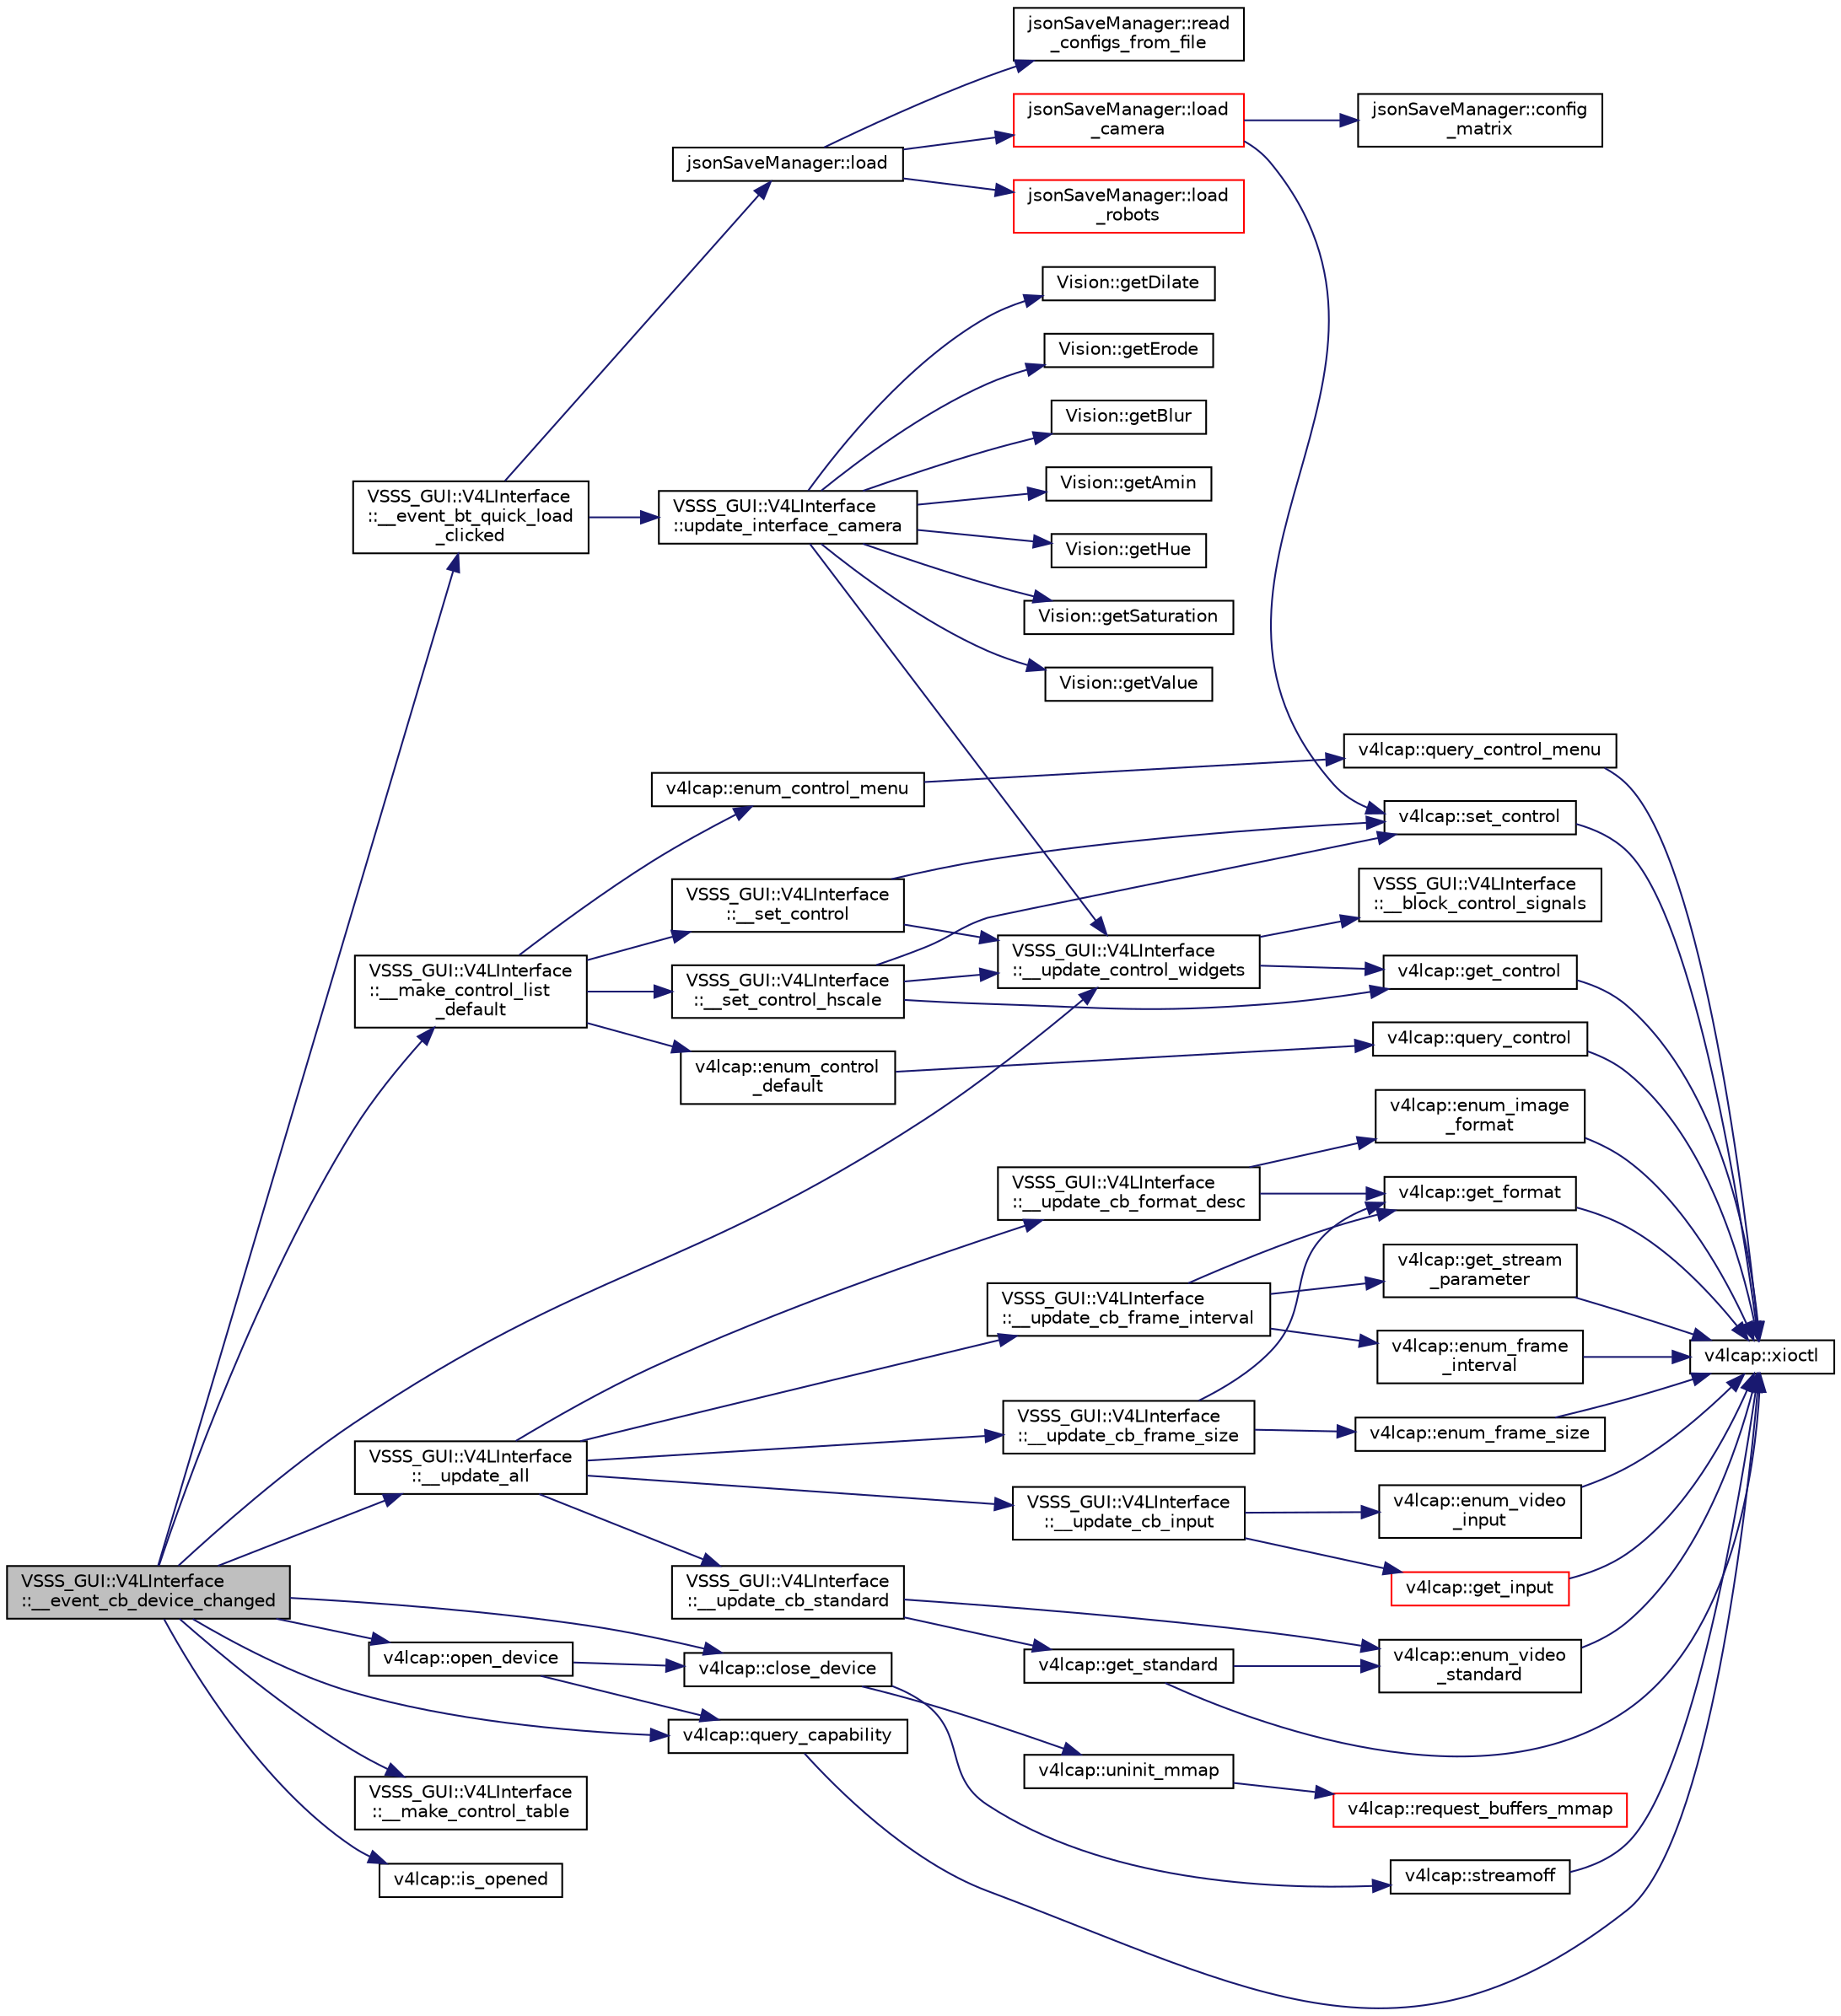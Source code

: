 digraph "VSSS_GUI::V4LInterface::__event_cb_device_changed"
{
 // INTERACTIVE_SVG=YES
  edge [fontname="Helvetica",fontsize="10",labelfontname="Helvetica",labelfontsize="10"];
  node [fontname="Helvetica",fontsize="10",shape=record];
  rankdir="LR";
  Node324 [label="VSSS_GUI::V4LInterface\l::__event_cb_device_changed",height=0.2,width=0.4,color="black", fillcolor="grey75", style="filled", fontcolor="black"];
  Node324 -> Node325 [color="midnightblue",fontsize="10",style="solid",fontname="Helvetica"];
  Node325 [label="VSSS_GUI::V4LInterface\l::__event_bt_quick_load\l_clicked",height=0.2,width=0.4,color="black", fillcolor="white", style="filled",URL="$class_v_s_s_s___g_u_i_1_1_v4_l_interface.html#a3010084dff2d7f93eed40efaab8ee61b",tooltip="Event triggered when &#39;Quick Load&#39; button is clicked. "];
  Node325 -> Node326 [color="midnightblue",fontsize="10",style="solid",fontname="Helvetica"];
  Node326 [label="jsonSaveManager::load",height=0.2,width=0.4,color="black", fillcolor="white", style="filled",URL="$classjson_save_manager.html#a79fd35c53290662b58c5a4869376fa2e",tooltip="Loads all avaliable configurations in the given .json file. "];
  Node326 -> Node327 [color="midnightblue",fontsize="10",style="solid",fontname="Helvetica"];
  Node327 [label="jsonSaveManager::load\l_camera",height=0.2,width=0.4,color="red", fillcolor="white", style="filled",URL="$classjson_save_manager.html#a6184c9f744044a5ccdf34c6386275df8",tooltip="Load camera configurations from our JSON object to the interface. "];
  Node327 -> Node328 [color="midnightblue",fontsize="10",style="solid",fontname="Helvetica"];
  Node328 [label="jsonSaveManager::config\l_matrix",height=0.2,width=0.4,color="black", fillcolor="white", style="filled",URL="$classjson_save_manager.html#ae135d7cd743cba1f0801e80934fdd824",tooltip="Configures vision&#39;s warp matrix to match it&#39;s defaults. "];
  Node327 -> Node333 [color="midnightblue",fontsize="10",style="solid",fontname="Helvetica"];
  Node333 [label="v4lcap::set_control",height=0.2,width=0.4,color="black", fillcolor="white", style="filled",URL="$classv4lcap.html#a863a15d2d66cc0b7367dcc9cba64e0bd",tooltip="Set the control object. "];
  Node333 -> Node334 [color="midnightblue",fontsize="10",style="solid",fontname="Helvetica"];
  Node334 [label="v4lcap::xioctl",height=0.2,width=0.4,color="black", fillcolor="white", style="filled",URL="$classv4lcap.html#ab5aaa5a8c0df17f5ca57e0b5170232cb"];
  Node326 -> Node342 [color="midnightblue",fontsize="10",style="solid",fontname="Helvetica"];
  Node342 [label="jsonSaveManager::load\l_robots",height=0.2,width=0.4,color="red", fillcolor="white", style="filled",URL="$classjson_save_manager.html#a6ddf4a28c77c83f37e3771177226c960",tooltip="Load robot configurations from our JSON object to the interface. "];
  Node326 -> Node354 [color="midnightblue",fontsize="10",style="solid",fontname="Helvetica"];
  Node354 [label="jsonSaveManager::read\l_configs_from_file",height=0.2,width=0.4,color="black", fillcolor="white", style="filled",URL="$classjson_save_manager.html#a71683c4903b413a1311e5b10b519ad41",tooltip="Read a given file and place it&#39;s data in our JSON object. "];
  Node325 -> Node355 [color="midnightblue",fontsize="10",style="solid",fontname="Helvetica"];
  Node355 [label="VSSS_GUI::V4LInterface\l::update_interface_camera",height=0.2,width=0.4,color="black", fillcolor="white", style="filled",URL="$class_v_s_s_s___g_u_i_1_1_v4_l_interface.html#a13ef172ecb7af3eb140f686b02a80662",tooltip="Updates Calibration parameters at Vision GUI, Offset values and calls __update_control_widgets. "];
  Node355 -> Node356 [color="midnightblue",fontsize="10",style="solid",fontname="Helvetica"];
  Node356 [label="Vision::getHue",height=0.2,width=0.4,color="black", fillcolor="white", style="filled",URL="$class_vision.html#adc6eb838fa27551430516e80a547a6bd"];
  Node355 -> Node357 [color="midnightblue",fontsize="10",style="solid",fontname="Helvetica"];
  Node357 [label="Vision::getSaturation",height=0.2,width=0.4,color="black", fillcolor="white", style="filled",URL="$class_vision.html#a023ff4cc4ee3a88125fd2a3c60d1b529"];
  Node355 -> Node358 [color="midnightblue",fontsize="10",style="solid",fontname="Helvetica"];
  Node358 [label="Vision::getValue",height=0.2,width=0.4,color="black", fillcolor="white", style="filled",URL="$class_vision.html#a04d1bcce0fd15a5d66752723f21c0dea"];
  Node355 -> Node359 [color="midnightblue",fontsize="10",style="solid",fontname="Helvetica"];
  Node359 [label="Vision::getDilate",height=0.2,width=0.4,color="black", fillcolor="white", style="filled",URL="$class_vision.html#a0d07157e3d9bb577940f03365c8f57e8"];
  Node355 -> Node360 [color="midnightblue",fontsize="10",style="solid",fontname="Helvetica"];
  Node360 [label="Vision::getErode",height=0.2,width=0.4,color="black", fillcolor="white", style="filled",URL="$class_vision.html#a6cc4617b0af832b4cb94e00cc845c317"];
  Node355 -> Node361 [color="midnightblue",fontsize="10",style="solid",fontname="Helvetica"];
  Node361 [label="Vision::getBlur",height=0.2,width=0.4,color="black", fillcolor="white", style="filled",URL="$class_vision.html#ad15cc7e3c696c7f52e30e7974337c74f"];
  Node355 -> Node362 [color="midnightblue",fontsize="10",style="solid",fontname="Helvetica"];
  Node362 [label="Vision::getAmin",height=0.2,width=0.4,color="black", fillcolor="white", style="filled",URL="$class_vision.html#a563041d47d11e0912227c3ce87dcc22e"];
  Node355 -> Node363 [color="midnightblue",fontsize="10",style="solid",fontname="Helvetica"];
  Node363 [label="VSSS_GUI::V4LInterface\l::__update_control_widgets",height=0.2,width=0.4,color="black", fillcolor="white", style="filled",URL="$class_v_s_s_s___g_u_i_1_1_v4_l_interface.html#afbb5daccfdce20180578025c108ef65b"];
  Node363 -> Node364 [color="midnightblue",fontsize="10",style="solid",fontname="Helvetica"];
  Node364 [label="VSSS_GUI::V4LInterface\l::__block_control_signals",height=0.2,width=0.4,color="black", fillcolor="white", style="filled",URL="$class_v_s_s_s___g_u_i_1_1_v4_l_interface.html#a677d3f2d0246528bafd19cf2d3dccf98"];
  Node363 -> Node365 [color="midnightblue",fontsize="10",style="solid",fontname="Helvetica"];
  Node365 [label="v4lcap::get_control",height=0.2,width=0.4,color="black", fillcolor="white", style="filled",URL="$classv4lcap.html#affd6d918400a56e165d7a3e4fab8bdae",tooltip="Get the control object. "];
  Node365 -> Node334 [color="midnightblue",fontsize="10",style="solid",fontname="Helvetica"];
  Node324 -> Node366 [color="midnightblue",fontsize="10",style="solid",fontname="Helvetica"];
  Node366 [label="VSSS_GUI::V4LInterface\l::__make_control_list\l_default",height=0.2,width=0.4,color="black", fillcolor="white", style="filled",URL="$class_v_s_s_s___g_u_i_1_1_v4_l_interface.html#af0b71067889b902882e4f181b0a04aed"];
  Node366 -> Node367 [color="midnightblue",fontsize="10",style="solid",fontname="Helvetica"];
  Node367 [label="v4lcap::enum_control\l_default",height=0.2,width=0.4,color="black", fillcolor="white", style="filled",URL="$classv4lcap.html#a34897884f1bfc348eea63d49d09417f7"];
  Node367 -> Node368 [color="midnightblue",fontsize="10",style="solid",fontname="Helvetica"];
  Node368 [label="v4lcap::query_control",height=0.2,width=0.4,color="black", fillcolor="white", style="filled",URL="$classv4lcap.html#acede842207240d9eb3b4a8d99ff32fc4",tooltip="Query control options. "];
  Node368 -> Node334 [color="midnightblue",fontsize="10",style="solid",fontname="Helvetica"];
  Node366 -> Node369 [color="midnightblue",fontsize="10",style="solid",fontname="Helvetica"];
  Node369 [label="VSSS_GUI::V4LInterface\l::__set_control_hscale",height=0.2,width=0.4,color="black", fillcolor="white", style="filled",URL="$class_v_s_s_s___g_u_i_1_1_v4_l_interface.html#aa14a838434102fd12d5d0ffbc242e753"];
  Node369 -> Node333 [color="midnightblue",fontsize="10",style="solid",fontname="Helvetica"];
  Node369 -> Node365 [color="midnightblue",fontsize="10",style="solid",fontname="Helvetica"];
  Node369 -> Node363 [color="midnightblue",fontsize="10",style="solid",fontname="Helvetica"];
  Node366 -> Node370 [color="midnightblue",fontsize="10",style="solid",fontname="Helvetica"];
  Node370 [label="VSSS_GUI::V4LInterface\l::__set_control",height=0.2,width=0.4,color="black", fillcolor="white", style="filled",URL="$class_v_s_s_s___g_u_i_1_1_v4_l_interface.html#ad6eddc5cedbaf1b0e87b330aae937b46"];
  Node370 -> Node333 [color="midnightblue",fontsize="10",style="solid",fontname="Helvetica"];
  Node370 -> Node363 [color="midnightblue",fontsize="10",style="solid",fontname="Helvetica"];
  Node366 -> Node371 [color="midnightblue",fontsize="10",style="solid",fontname="Helvetica"];
  Node371 [label="v4lcap::enum_control_menu",height=0.2,width=0.4,color="black", fillcolor="white", style="filled",URL="$classv4lcap.html#a9d192d856a6f4243a4a4508beef2e211",tooltip="Fills menu controll with values. "];
  Node371 -> Node372 [color="midnightblue",fontsize="10",style="solid",fontname="Helvetica"];
  Node372 [label="v4lcap::query_control_menu",height=0.2,width=0.4,color="black", fillcolor="white", style="filled",URL="$classv4lcap.html#aa23f5ba6c1828dc3af8258d8a33b95e4",tooltip="Query control menu. "];
  Node372 -> Node334 [color="midnightblue",fontsize="10",style="solid",fontname="Helvetica"];
  Node324 -> Node373 [color="midnightblue",fontsize="10",style="solid",fontname="Helvetica"];
  Node373 [label="VSSS_GUI::V4LInterface\l::__make_control_table",height=0.2,width=0.4,color="black", fillcolor="white", style="filled",URL="$class_v_s_s_s___g_u_i_1_1_v4_l_interface.html#a4f70f4aaf3b7520d2f28ca06e3e94bd4"];
  Node324 -> Node374 [color="midnightblue",fontsize="10",style="solid",fontname="Helvetica"];
  Node374 [label="VSSS_GUI::V4LInterface\l::__update_all",height=0.2,width=0.4,color="black", fillcolor="white", style="filled",URL="$class_v_s_s_s___g_u_i_1_1_v4_l_interface.html#ac3fe0a20fd30c6e9505eb375ef63e52e",tooltip="Update all combo box inputs on CaptureGUI. "];
  Node374 -> Node375 [color="midnightblue",fontsize="10",style="solid",fontname="Helvetica"];
  Node375 [label="VSSS_GUI::V4LInterface\l::__update_cb_input",height=0.2,width=0.4,color="black", fillcolor="white", style="filled",URL="$class_v_s_s_s___g_u_i_1_1_v4_l_interface.html#a33ec32eed4c06634040616c52b588e01"];
  Node375 -> Node376 [color="midnightblue",fontsize="10",style="solid",fontname="Helvetica"];
  Node376 [label="v4lcap::get_input",height=0.2,width=0.4,color="red", fillcolor="white", style="filled",URL="$classv4lcap.html#a11e01d9043a7cb3537a772cc3a5bacb5",tooltip="Get the input object. "];
  Node376 -> Node334 [color="midnightblue",fontsize="10",style="solid",fontname="Helvetica"];
  Node375 -> Node378 [color="midnightblue",fontsize="10",style="solid",fontname="Helvetica"];
  Node378 [label="v4lcap::enum_video\l_input",height=0.2,width=0.4,color="black", fillcolor="white", style="filled",URL="$classv4lcap.html#a77a9eda7d80dcf417afd97e6417d900b",tooltip="Enumerate video inputs. "];
  Node378 -> Node334 [color="midnightblue",fontsize="10",style="solid",fontname="Helvetica"];
  Node374 -> Node379 [color="midnightblue",fontsize="10",style="solid",fontname="Helvetica"];
  Node379 [label="VSSS_GUI::V4LInterface\l::__update_cb_standard",height=0.2,width=0.4,color="black", fillcolor="white", style="filled",URL="$class_v_s_s_s___g_u_i_1_1_v4_l_interface.html#a0decb6d5b23790bf902f9d202d727235"];
  Node379 -> Node380 [color="midnightblue",fontsize="10",style="solid",fontname="Helvetica"];
  Node380 [label="v4lcap::get_standard",height=0.2,width=0.4,color="black", fillcolor="white", style="filled",URL="$classv4lcap.html#ad3ae859cc6d6d99146619ba550514aab",tooltip="Get the standard object. "];
  Node380 -> Node381 [color="midnightblue",fontsize="10",style="solid",fontname="Helvetica"];
  Node381 [label="v4lcap::enum_video\l_standard",height=0.2,width=0.4,color="black", fillcolor="white", style="filled",URL="$classv4lcap.html#a236476c3f736c1870a63ed79f4c1d5a9",tooltip="Enumerate supported video. "];
  Node381 -> Node334 [color="midnightblue",fontsize="10",style="solid",fontname="Helvetica"];
  Node380 -> Node334 [color="midnightblue",fontsize="10",style="solid",fontname="Helvetica"];
  Node379 -> Node381 [color="midnightblue",fontsize="10",style="solid",fontname="Helvetica"];
  Node374 -> Node382 [color="midnightblue",fontsize="10",style="solid",fontname="Helvetica"];
  Node382 [label="VSSS_GUI::V4LInterface\l::__update_cb_format_desc",height=0.2,width=0.4,color="black", fillcolor="white", style="filled",URL="$class_v_s_s_s___g_u_i_1_1_v4_l_interface.html#ad2da97031a8ca5d9e2d99f5a5459c267"];
  Node382 -> Node383 [color="midnightblue",fontsize="10",style="solid",fontname="Helvetica"];
  Node383 [label="v4lcap::get_format",height=0.2,width=0.4,color="black", fillcolor="white", style="filled",URL="$classv4lcap.html#aa5c521438e06e14625c05a02bafd35c1",tooltip="Get the format object. "];
  Node383 -> Node334 [color="midnightblue",fontsize="10",style="solid",fontname="Helvetica"];
  Node382 -> Node384 [color="midnightblue",fontsize="10",style="solid",fontname="Helvetica"];
  Node384 [label="v4lcap::enum_image\l_format",height=0.2,width=0.4,color="black", fillcolor="white", style="filled",URL="$classv4lcap.html#a4f5a8ccdd2a75e9d2f2d4d541fdb84dd",tooltip="Enumerate image formats. "];
  Node384 -> Node334 [color="midnightblue",fontsize="10",style="solid",fontname="Helvetica"];
  Node374 -> Node385 [color="midnightblue",fontsize="10",style="solid",fontname="Helvetica"];
  Node385 [label="VSSS_GUI::V4LInterface\l::__update_cb_frame_size",height=0.2,width=0.4,color="black", fillcolor="white", style="filled",URL="$class_v_s_s_s___g_u_i_1_1_v4_l_interface.html#ab30bca15d7c9ffb5d3e7bc38ad2def25"];
  Node385 -> Node383 [color="midnightblue",fontsize="10",style="solid",fontname="Helvetica"];
  Node385 -> Node386 [color="midnightblue",fontsize="10",style="solid",fontname="Helvetica"];
  Node386 [label="v4lcap::enum_frame_size",height=0.2,width=0.4,color="black", fillcolor="white", style="filled",URL="$classv4lcap.html#a6b806d7b2bfce38081f71fe01f380f6f",tooltip="Enumerate frame sizes. "];
  Node386 -> Node334 [color="midnightblue",fontsize="10",style="solid",fontname="Helvetica"];
  Node374 -> Node387 [color="midnightblue",fontsize="10",style="solid",fontname="Helvetica"];
  Node387 [label="VSSS_GUI::V4LInterface\l::__update_cb_frame_interval",height=0.2,width=0.4,color="black", fillcolor="white", style="filled",URL="$class_v_s_s_s___g_u_i_1_1_v4_l_interface.html#a0eeae871fc38dab3693860f6f391e062"];
  Node387 -> Node383 [color="midnightblue",fontsize="10",style="solid",fontname="Helvetica"];
  Node387 -> Node388 [color="midnightblue",fontsize="10",style="solid",fontname="Helvetica"];
  Node388 [label="v4lcap::get_stream\l_parameter",height=0.2,width=0.4,color="black", fillcolor="white", style="filled",URL="$classv4lcap.html#a067a6b97d6c4d3ea83454132f1d3c87e",tooltip="Get the stream parameter object. "];
  Node388 -> Node334 [color="midnightblue",fontsize="10",style="solid",fontname="Helvetica"];
  Node387 -> Node389 [color="midnightblue",fontsize="10",style="solid",fontname="Helvetica"];
  Node389 [label="v4lcap::enum_frame\l_interval",height=0.2,width=0.4,color="black", fillcolor="white", style="filled",URL="$classv4lcap.html#af4e34a5583945f2d24dd0cb298b5e191",tooltip="enumerate frame intervals "];
  Node389 -> Node334 [color="midnightblue",fontsize="10",style="solid",fontname="Helvetica"];
  Node324 -> Node363 [color="midnightblue",fontsize="10",style="solid",fontname="Helvetica"];
  Node324 -> Node390 [color="midnightblue",fontsize="10",style="solid",fontname="Helvetica"];
  Node390 [label="v4lcap::close_device",height=0.2,width=0.4,color="black", fillcolor="white", style="filled",URL="$classv4lcap.html#adbb658a6f3248f24ee7926722e76ca43",tooltip="Close camera communication with pc. "];
  Node390 -> Node391 [color="midnightblue",fontsize="10",style="solid",fontname="Helvetica"];
  Node391 [label="v4lcap::streamoff",height=0.2,width=0.4,color="black", fillcolor="white", style="filled",URL="$classv4lcap.html#ae15aa5107e993df45eb358a842d97e55",tooltip="Query stream to terminate. "];
  Node391 -> Node334 [color="midnightblue",fontsize="10",style="solid",fontname="Helvetica"];
  Node390 -> Node392 [color="midnightblue",fontsize="10",style="solid",fontname="Helvetica"];
  Node392 [label="v4lcap::uninit_mmap",height=0.2,width=0.4,color="black", fillcolor="white", style="filled",URL="$classv4lcap.html#aafab5fd381c1d5858cd87f42560a40ab",tooltip="Free all requested buffers. "];
  Node392 -> Node393 [color="midnightblue",fontsize="10",style="solid",fontname="Helvetica"];
  Node393 [label="v4lcap::request_buffers_mmap",height=0.2,width=0.4,color="red", fillcolor="white", style="filled",URL="$classv4lcap.html#a874905b9c6c785294fa7487a844cb841"];
  Node324 -> Node395 [color="midnightblue",fontsize="10",style="solid",fontname="Helvetica"];
  Node395 [label="v4lcap::is_opened",height=0.2,width=0.4,color="black", fillcolor="white", style="filled",URL="$classv4lcap.html#a0feac915e89a04f087bce5310f8b1051",tooltip="Verify if camera is open. "];
  Node324 -> Node396 [color="midnightblue",fontsize="10",style="solid",fontname="Helvetica"];
  Node396 [label="v4lcap::open_device",height=0.2,width=0.4,color="black", fillcolor="white", style="filled",URL="$classv4lcap.html#a1404aae893a64a8e8859d822a4dfb273",tooltip="By getting device name and emulated format, this method open the connection to the camera..."];
  Node396 -> Node390 [color="midnightblue",fontsize="10",style="solid",fontname="Helvetica"];
  Node396 -> Node397 [color="midnightblue",fontsize="10",style="solid",fontname="Helvetica"];
  Node397 [label="v4lcap::query_capability",height=0.2,width=0.4,color="black", fillcolor="white", style="filled",URL="$classv4lcap.html#aff4ca1e9742c8659582810529b8c9a2c",tooltip="Verify query lenght capability. "];
  Node397 -> Node334 [color="midnightblue",fontsize="10",style="solid",fontname="Helvetica"];
  Node324 -> Node397 [color="midnightblue",fontsize="10",style="solid",fontname="Helvetica"];
}
